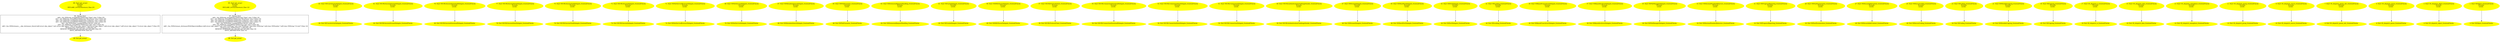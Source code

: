 digraph iCFG {
90 [label="90:  Return Stmt \n   n$0=_fun_NSString_stringWithUTF8String:(\"Matt\":char *) [line 25]\n  n$1=_fun_NSString_stringWithUTF8String:(\"firstName\":char *) [line 25]\n  n$2=_fun_NSString_stringWithUTF8String:(\"Galloway\":char *) [line 25]\n  n$3=_fun_NSString_stringWithUTF8String:(\"lastName\":char *) [line 25]\n  n$4=_fun_NSNumber_numberWithInt:(28:int ) [line 25]\n  n$5=_fun_NSString_stringWithUTF8String:(\"age\":char *) [line 25]\n  n$6=_fun_NSDictionary___objc_dictionary_literal:(n$0:struct objc_object *,n$1:struct objc_object *,n$2:struct objc_object *,n$3:struct objc_object *,n$4:struct objc_object *,n$5:struct objc_object *,0:struct objc_object *) [line 25]\n  *&return:class NSDictionary *=n$6 [line 25]\n  REMOVE_TEMPS(n$0,n$1,n$2,n$3,n$4,n$5,n$6); [line 25]\n  APPLY_ABSTRACTION; [line 25]\n " shape="box"]
	

	 90 -> 89 ;
89 [label="89: Exit get_array2 \n  " color=yellow style=filled]
	

88 [label="88: Start get_array2\nFormals: \nLocals:  \n   DECLARE_LOCALS(&return); [line 23]\n " color=yellow style=filled]
	

	 88 -> 90 ;
87 [label="87:  Return Stmt \n   n$0=_fun_NSString_stringWithUTF8String:(\"Matt\":char *) [line 14]\n  n$1=_fun_NSString_stringWithUTF8String:(\"firstName\":char *) [line 15]\n  n$2=_fun_NSString_stringWithUTF8String:(\"Galloway\":char *) [line 16]\n  n$3=_fun_NSString_stringWithUTF8String:(\"lastName\":char *) [line 17]\n  n$4=_fun_NSNumber_numberWithInt:(28:int ) [line 18]\n  n$5=_fun_NSString_stringWithUTF8String:(\"age\":char *) [line 19]\n  n$6=_fun_NSDictionary_dictionaryWithObjectsAndKeys:(n$0:struct objc_object *,n$1:class NSString *,n$2:class NSString *,n$3:class NSString *,n$4:class NSNumber *,n$5:class NSString *,0:void *) [line 14]\n  *&return:class NSDictionary *=n$6 [line 14]\n  REMOVE_TEMPS(n$0,n$1,n$2,n$3,n$4,n$5,n$6); [line 14]\n  APPLY_ABSTRACTION; [line 14]\n " shape="box"]
	

	 87 -> 86 ;
86 [label="86: Exit get_array1 \n  " color=yellow style=filled]
	

85 [label="85: Start get_array1\nFormals: \nLocals:  \n   DECLARE_LOCALS(&return); [line 12]\n " color=yellow style=filled]
	

	 85 -> 87 ;
84 [label="84: Exit NSUserActivityDelegate_frontendChecks \n  " color=yellow style=filled]
	

83 [label="83: Start NSUserActivityDelegate_frontendChecks\nFormals: \nLocals:  \n  " color=yellow style=filled]
	

	 83 -> 84 ;
82 [label="82: Exit NSURLSessionStreamDelegate_frontendChecks \n  " color=yellow style=filled]
	

81 [label="81: Start NSURLSessionStreamDelegate_frontendChecks\nFormals: \nLocals:  \n  " color=yellow style=filled]
	

	 81 -> 82 ;
80 [label="80: Exit NSURLSessionDownloadDelegate_frontendChecks \n  " color=yellow style=filled]
	

79 [label="79: Start NSURLSessionDownloadDelegate_frontendChecks\nFormals: \nLocals:  \n  " color=yellow style=filled]
	

	 79 -> 80 ;
78 [label="78: Exit NSURLSessionDataDelegate_frontendChecks \n  " color=yellow style=filled]
	

77 [label="77: Start NSURLSessionDataDelegate_frontendChecks\nFormals: \nLocals:  \n  " color=yellow style=filled]
	

	 77 -> 78 ;
76 [label="76: Exit NSURLSessionTaskDelegate_frontendChecks \n  " color=yellow style=filled]
	

75 [label="75: Start NSURLSessionTaskDelegate_frontendChecks\nFormals: \nLocals:  \n  " color=yellow style=filled]
	

	 75 -> 76 ;
74 [label="74: Exit NSURLSessionDelegate_frontendChecks \n  " color=yellow style=filled]
	

73 [label="73: Start NSURLSessionDelegate_frontendChecks\nFormals: \nLocals:  \n  " color=yellow style=filled]
	

	 73 -> 74 ;
72 [label="72: Exit NSNetServiceBrowserDelegate_frontendChecks \n  " color=yellow style=filled]
	

71 [label="71: Start NSNetServiceBrowserDelegate_frontendChecks\nFormals: \nLocals:  \n  " color=yellow style=filled]
	

	 71 -> 72 ;
70 [label="70: Exit NSNetServiceDelegate_frontendChecks \n  " color=yellow style=filled]
	

69 [label="69: Start NSNetServiceDelegate_frontendChecks\nFormals: \nLocals:  \n  " color=yellow style=filled]
	

	 69 -> 70 ;
68 [label="68: Exit NSMetadataQueryDelegate_frontendChecks \n  " color=yellow style=filled]
	

67 [label="67: Start NSMetadataQueryDelegate_frontendChecks\nFormals: \nLocals:  \n  " color=yellow style=filled]
	

	 67 -> 68 ;
66 [label="66: Exit NSFilePresenter_frontendChecks \n  " color=yellow style=filled]
	

65 [label="65: Start NSFilePresenter_frontendChecks\nFormals: \nLocals:  \n  " color=yellow style=filled]
	

	 65 -> 66 ;
64 [label="64: Exit NSExtensionRequestHandling_frontendChecks \n  " color=yellow style=filled]
	

63 [label="63: Start NSExtensionRequestHandling_frontendChecks\nFormals: \nLocals:  \n  " color=yellow style=filled]
	

	 63 -> 64 ;
62 [label="62: Exit NSCacheDelegate_frontendChecks \n  " color=yellow style=filled]
	

61 [label="61: Start NSCacheDelegate_frontendChecks\nFormals: \nLocals:  \n  " color=yellow style=filled]
	

	 61 -> 62 ;
60 [label="60: Exit NSXMLParserDelegate_frontendChecks \n  " color=yellow style=filled]
	

59 [label="59: Start NSXMLParserDelegate_frontendChecks\nFormals: \nLocals:  \n  " color=yellow style=filled]
	

	 59 -> 60 ;
58 [label="58: Exit NSURLProtocolClient_frontendChecks \n  " color=yellow style=filled]
	

57 [label="57: Start NSURLProtocolClient_frontendChecks\nFormals: \nLocals:  \n  " color=yellow style=filled]
	

	 57 -> 58 ;
56 [label="56: Exit NSURLConnectionDownloadDelegate_frontendChecks \n  " color=yellow style=filled]
	

55 [label="55: Start NSURLConnectionDownloadDelegate_frontendChecks\nFormals: \nLocals:  \n  " color=yellow style=filled]
	

	 55 -> 56 ;
54 [label="54: Exit NSURLConnectionDataDelegate_frontendChecks \n  " color=yellow style=filled]
	

53 [label="53: Start NSURLConnectionDataDelegate_frontendChecks\nFormals: \nLocals:  \n  " color=yellow style=filled]
	

	 53 -> 54 ;
52 [label="52: Exit NSURLConnectionDelegate_frontendChecks \n  " color=yellow style=filled]
	

51 [label="51: Start NSURLConnectionDelegate_frontendChecks\nFormals: \nLocals:  \n  " color=yellow style=filled]
	

	 51 -> 52 ;
50 [label="50: Exit NSURLAuthenticationChallengeSender_frontendChecks \n  " color=yellow style=filled]
	

49 [label="49: Start NSURLAuthenticationChallengeSender_frontendChecks\nFormals: \nLocals:  \n  " color=yellow style=filled]
	

	 49 -> 50 ;
48 [label="48: Exit NSStreamDelegate_frontendChecks \n  " color=yellow style=filled]
	

47 [label="47: Start NSStreamDelegate_frontendChecks\nFormals: \nLocals:  \n  " color=yellow style=filled]
	

	 47 -> 48 ;
46 [label="46: Exit NSMachPortDelegate_frontendChecks \n  " color=yellow style=filled]
	

45 [label="45: Start NSMachPortDelegate_frontendChecks\nFormals: \nLocals:  \n  " color=yellow style=filled]
	

	 45 -> 46 ;
44 [label="44: Exit NSPortDelegate_frontendChecks \n  " color=yellow style=filled]
	

43 [label="43: Start NSPortDelegate_frontendChecks\nFormals: \nLocals:  \n  " color=yellow style=filled]
	

	 43 -> 44 ;
42 [label="42: Exit NSLocking_frontendChecks \n  " color=yellow style=filled]
	

41 [label="41: Start NSLocking_frontendChecks\nFormals: \nLocals:  \n  " color=yellow style=filled]
	

	 41 -> 42 ;
40 [label="40: Exit NSKeyedUnarchiverDelegate_frontendChecks \n  " color=yellow style=filled]
	

39 [label="39: Start NSKeyedUnarchiverDelegate_frontendChecks\nFormals: \nLocals:  \n  " color=yellow style=filled]
	

	 39 -> 40 ;
38 [label="38: Exit NSKeyedArchiverDelegate_frontendChecks \n  " color=yellow style=filled]
	

37 [label="37: Start NSKeyedArchiverDelegate_frontendChecks\nFormals: \nLocals:  \n  " color=yellow style=filled]
	

	 37 -> 38 ;
36 [label="36: Exit NSFileManagerDelegate_frontendChecks \n  " color=yellow style=filled]
	

35 [label="35: Start NSFileManagerDelegate_frontendChecks\nFormals: \nLocals:  \n  " color=yellow style=filled]
	

	 35 -> 36 ;
34 [label="34: Exit NSDecimalNumberBehaviors_frontendChecks \n  " color=yellow style=filled]
	

33 [label="33: Start NSDecimalNumberBehaviors_frontendChecks\nFormals: \nLocals:  \n  " color=yellow style=filled]
	

	 33 -> 34 ;
32 [label="32: Exit NSProgressReporting_frontendChecks \n  " color=yellow style=filled]
	

31 [label="31: Start NSProgressReporting_frontendChecks\nFormals: \nLocals:  \n  " color=yellow style=filled]
	

	 31 -> 32 ;
30 [label="30: Exit NSFastEnumeration_frontendChecks \n  " color=yellow style=filled]
	

29 [label="29: Start NSFastEnumeration_frontendChecks\nFormals: \nLocals:  \n  " color=yellow style=filled]
	

	 29 -> 30 ;
28 [label="28: Exit NSDiscardableContent_frontendChecks \n  " color=yellow style=filled]
	

27 [label="27: Start NSDiscardableContent_frontendChecks\nFormals: \nLocals:  \n  " color=yellow style=filled]
	

	 27 -> 28 ;
26 [label="26: Exit NSSecureCoding_frontendChecks \n  " color=yellow style=filled]
	

25 [label="25: Start NSSecureCoding_frontendChecks\nFormals: \nLocals:  \n  " color=yellow style=filled]
	

	 25 -> 26 ;
24 [label="24: Exit NSCoding_frontendChecks \n  " color=yellow style=filled]
	

23 [label="23: Start NSCoding_frontendChecks\nFormals: \nLocals:  \n  " color=yellow style=filled]
	

	 23 -> 24 ;
22 [label="22: Exit NSMutableCopying_frontendChecks \n  " color=yellow style=filled]
	

21 [label="21: Start NSMutableCopying_frontendChecks\nFormals: \nLocals:  \n  " color=yellow style=filled]
	

	 21 -> 22 ;
20 [label="20: Exit NSCopying_frontendChecks \n  " color=yellow style=filled]
	

19 [label="19: Start NSCopying_frontendChecks\nFormals: \nLocals:  \n  " color=yellow style=filled]
	

	 19 -> 20 ;
18 [label="18: Exit OS_dispatch_io_frontendChecks \n  " color=yellow style=filled]
	

17 [label="17: Start OS_dispatch_io_frontendChecks\nFormals: \nLocals:  \n  " color=yellow style=filled]
	

	 17 -> 18 ;
16 [label="16: Exit OS_dispatch_data_frontendChecks \n  " color=yellow style=filled]
	

15 [label="15: Start OS_dispatch_data_frontendChecks\nFormals: \nLocals:  \n  " color=yellow style=filled]
	

	 15 -> 16 ;
14 [label="14: Exit OS_dispatch_semaphore_frontendChecks \n  " color=yellow style=filled]
	

13 [label="13: Start OS_dispatch_semaphore_frontendChecks\nFormals: \nLocals:  \n  " color=yellow style=filled]
	

	 13 -> 14 ;
12 [label="12: Exit OS_dispatch_group_frontendChecks \n  " color=yellow style=filled]
	

11 [label="11: Start OS_dispatch_group_frontendChecks\nFormals: \nLocals:  \n  " color=yellow style=filled]
	

	 11 -> 12 ;
10 [label="10: Exit OS_dispatch_source_frontendChecks \n  " color=yellow style=filled]
	

9 [label="9: Start OS_dispatch_source_frontendChecks\nFormals: \nLocals:  \n  " color=yellow style=filled]
	

	 9 -> 10 ;
8 [label="8: Exit OS_dispatch_queue_attr_frontendChecks \n  " color=yellow style=filled]
	

7 [label="7: Start OS_dispatch_queue_attr_frontendChecks\nFormals: \nLocals:  \n  " color=yellow style=filled]
	

	 7 -> 8 ;
6 [label="6: Exit OS_dispatch_queue_frontendChecks \n  " color=yellow style=filled]
	

5 [label="5: Start OS_dispatch_queue_frontendChecks\nFormals: \nLocals:  \n  " color=yellow style=filled]
	

	 5 -> 6 ;
4 [label="4: Exit OS_dispatch_object_frontendChecks \n  " color=yellow style=filled]
	

3 [label="3: Start OS_dispatch_object_frontendChecks\nFormals: \nLocals:  \n  " color=yellow style=filled]
	

	 3 -> 4 ;
2 [label="2: Exit NSObject_frontendChecks \n  " color=yellow style=filled]
	

1 [label="1: Start NSObject_frontendChecks\nFormals: \nLocals:  \n  " color=yellow style=filled]
	

	 1 -> 2 ;
}
